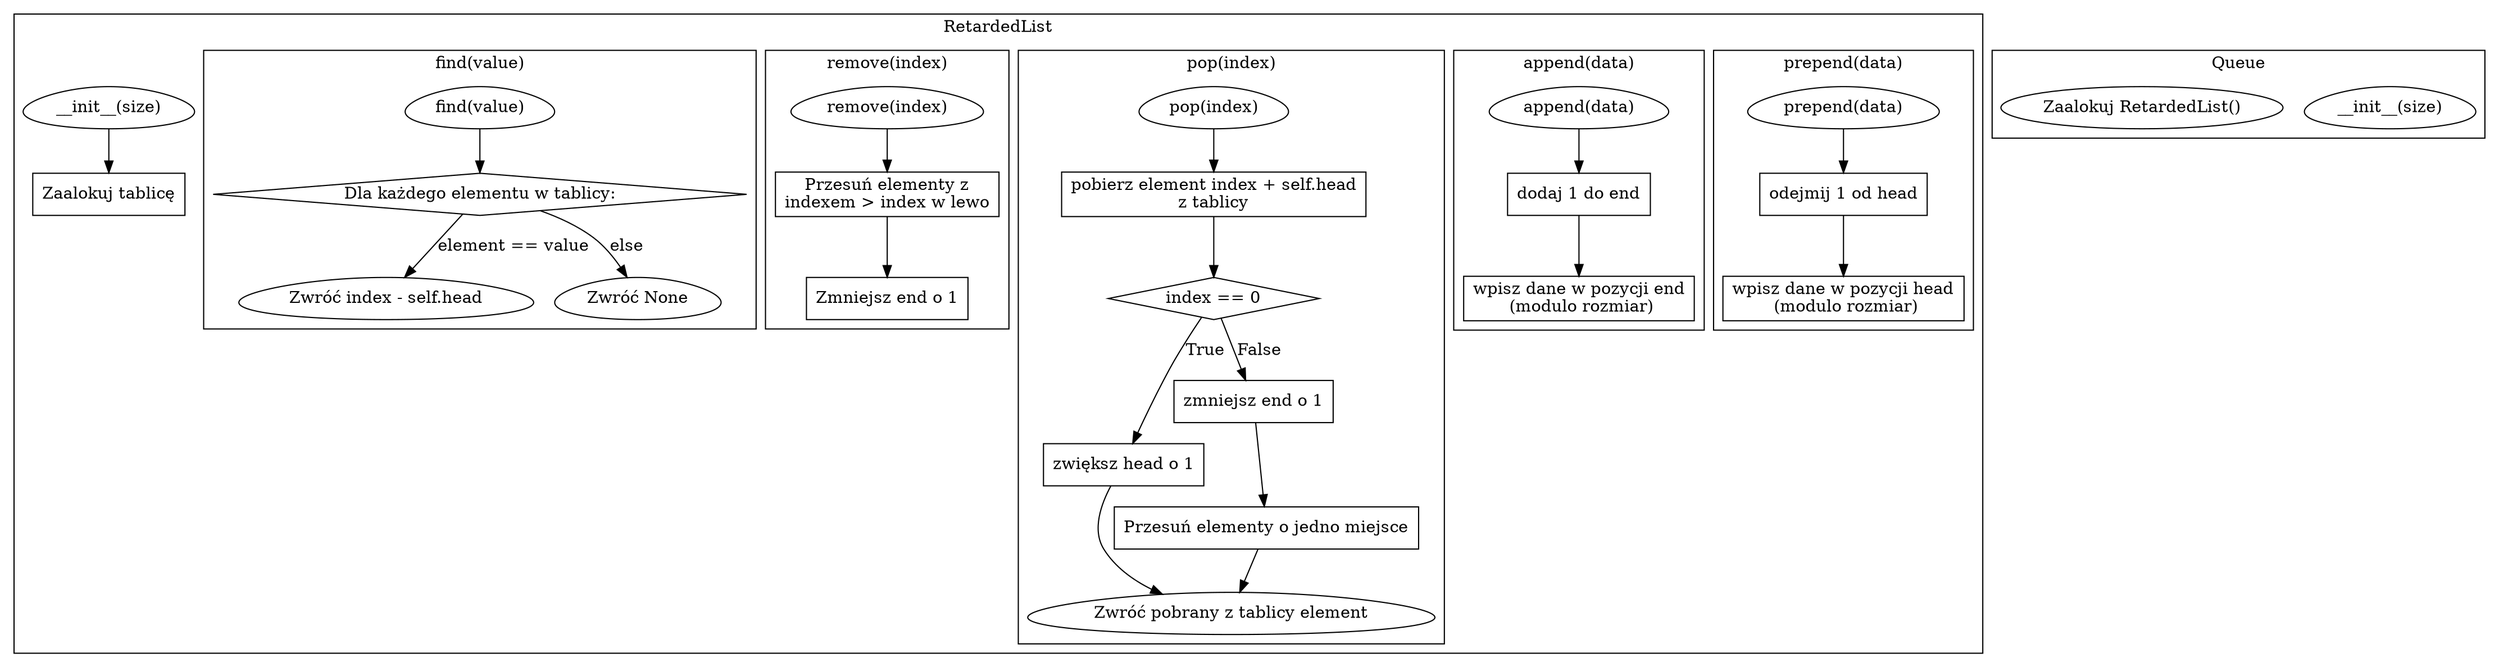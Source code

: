 digraph {
    subgraph cluster_rlist {
        rlist_init [
            label="__init__(size)"
            shape="egg"
        ]
            rlist_init_alloc [
                label="Zaalokuj tablicę"
                shape="rect"
            ]
            rlist_init -> rlist_init_alloc;
        label = "RetardedList"
        subgraph cluster_rlist_prepend {
            rlist_prepend [
                label="prepend(data)"
                shape="egg"
            ]
                rlist_prepend_min [
                    label="odejmij 1 od head"
                    shape="rect"
                ]
                rlist_prepend -> rlist_prepend_min;
                    rlist_prepend_add [
                        label="wpisz dane w pozycji head\n (modulo rozmiar)"
                        shape="rect"
                    ]
                    rlist_prepend_min -> rlist_prepend_add;
            label = "prepend(data)"
        }

        subgraph cluster_rlist_append {
            rlist_append [
                label="append(data)"
                shape="egg"
            ]
                rlist_append_min [
                    label="dodaj 1 do end"
                    shape="rect"
                ]
                rlist_append -> rlist_append_min;
                    rlist_append_add [
                        label="wpisz dane w pozycji end\n (modulo rozmiar)"
                        shape="rect"
                    ]
                    rlist_append_min -> rlist_append_add;
            label="append(data)"
        }

        subgraph cluster_rlist_pop {
            rlist_pop [
                label="pop(index)"
                shape="egg"
            ]
                rlist_pop_1 [
                    label="pobierz element index + self.head\nz tablicy"
                    shape="rect"
                ]
                rlist_pop -> rlist_pop_1;
                    rlist_pop_2 [
                        label="index == 0"
                        shape="diamond"
                    ]
                    rlist_pop_1 -> rlist_pop_2;
                        rlist_pop_3a [
                            label="zwiększ head o 1"
                            shape="rect"
                        ]
                            rlist_pop_2 -> rlist_pop_3a [label="True"];
                        rlist_pop_3b [
                            label="zmniejsz end o 1"
                            shape="rect"
                        ]
                            rlist_pop_2 -> rlist_pop_3b [label="False"];
                            rlist_pop_4b [
                                label="Przesuń elementy o jedno miejsce"
                                shape="rect"
                            ]
                                rlist_pop_3b -> rlist_pop_4b;
                        rlist_pop_return [
                            label="Zwróć pobrany z tablicy element"
                            shape="egg"
                        ]
                            rlist_pop_3a -> rlist_pop_return;
                            rlist_pop_4b -> rlist_pop_return;
            label="pop(index)"
        }

        subgraph cluster_rlist_remove {
            rlist_remove [
                label="remove(index)"
                shape="egg"
            ]
                rlist_remove1 [
                    label="Przesuń elementy z\nindexem > index w lewo"
                    shape="rect"
                ]
                    rlist_remove -> rlist_remove1;
                    rlist_remove2 [
                        label="Zmniejsz end o 1"
                        shape="rect"
                    ]
                        rlist_remove1 -> rlist_remove2;
            label="remove(index)"
        }

        subgraph cluster_rlist_find {
            rlist_find [
                label="find(value)"
                shape="egg"
            ]
                rlist_find1 [
                    label="Dla każdego elementu w tablicy:"
                    shape="diamond"
                ]
                    rlist_find -> rlist_find1;
                    rlist_find2 [
                        label="Zwróć index - self.head"
                        shape="egg"
                    ]
                        rlist_find1 -> rlist_find2 [
                            label="element == value"
                        ]
                    rlist_find3 [
                        label="Zwróć None"
                        shape="egg"
                    ]
                        rlist_find1 -> rlist_find3 [
                            label="else"
                        ]
            label="find(value)"
        }
    }

    subgraph cluster_queue {
        queue_init [
            label="__init__(size)"
            shape="egg"
        ]
            queue_init_2 [
                label="Zaalokuj RetardedList()"
            ]

        label="Queue"
    }
}
